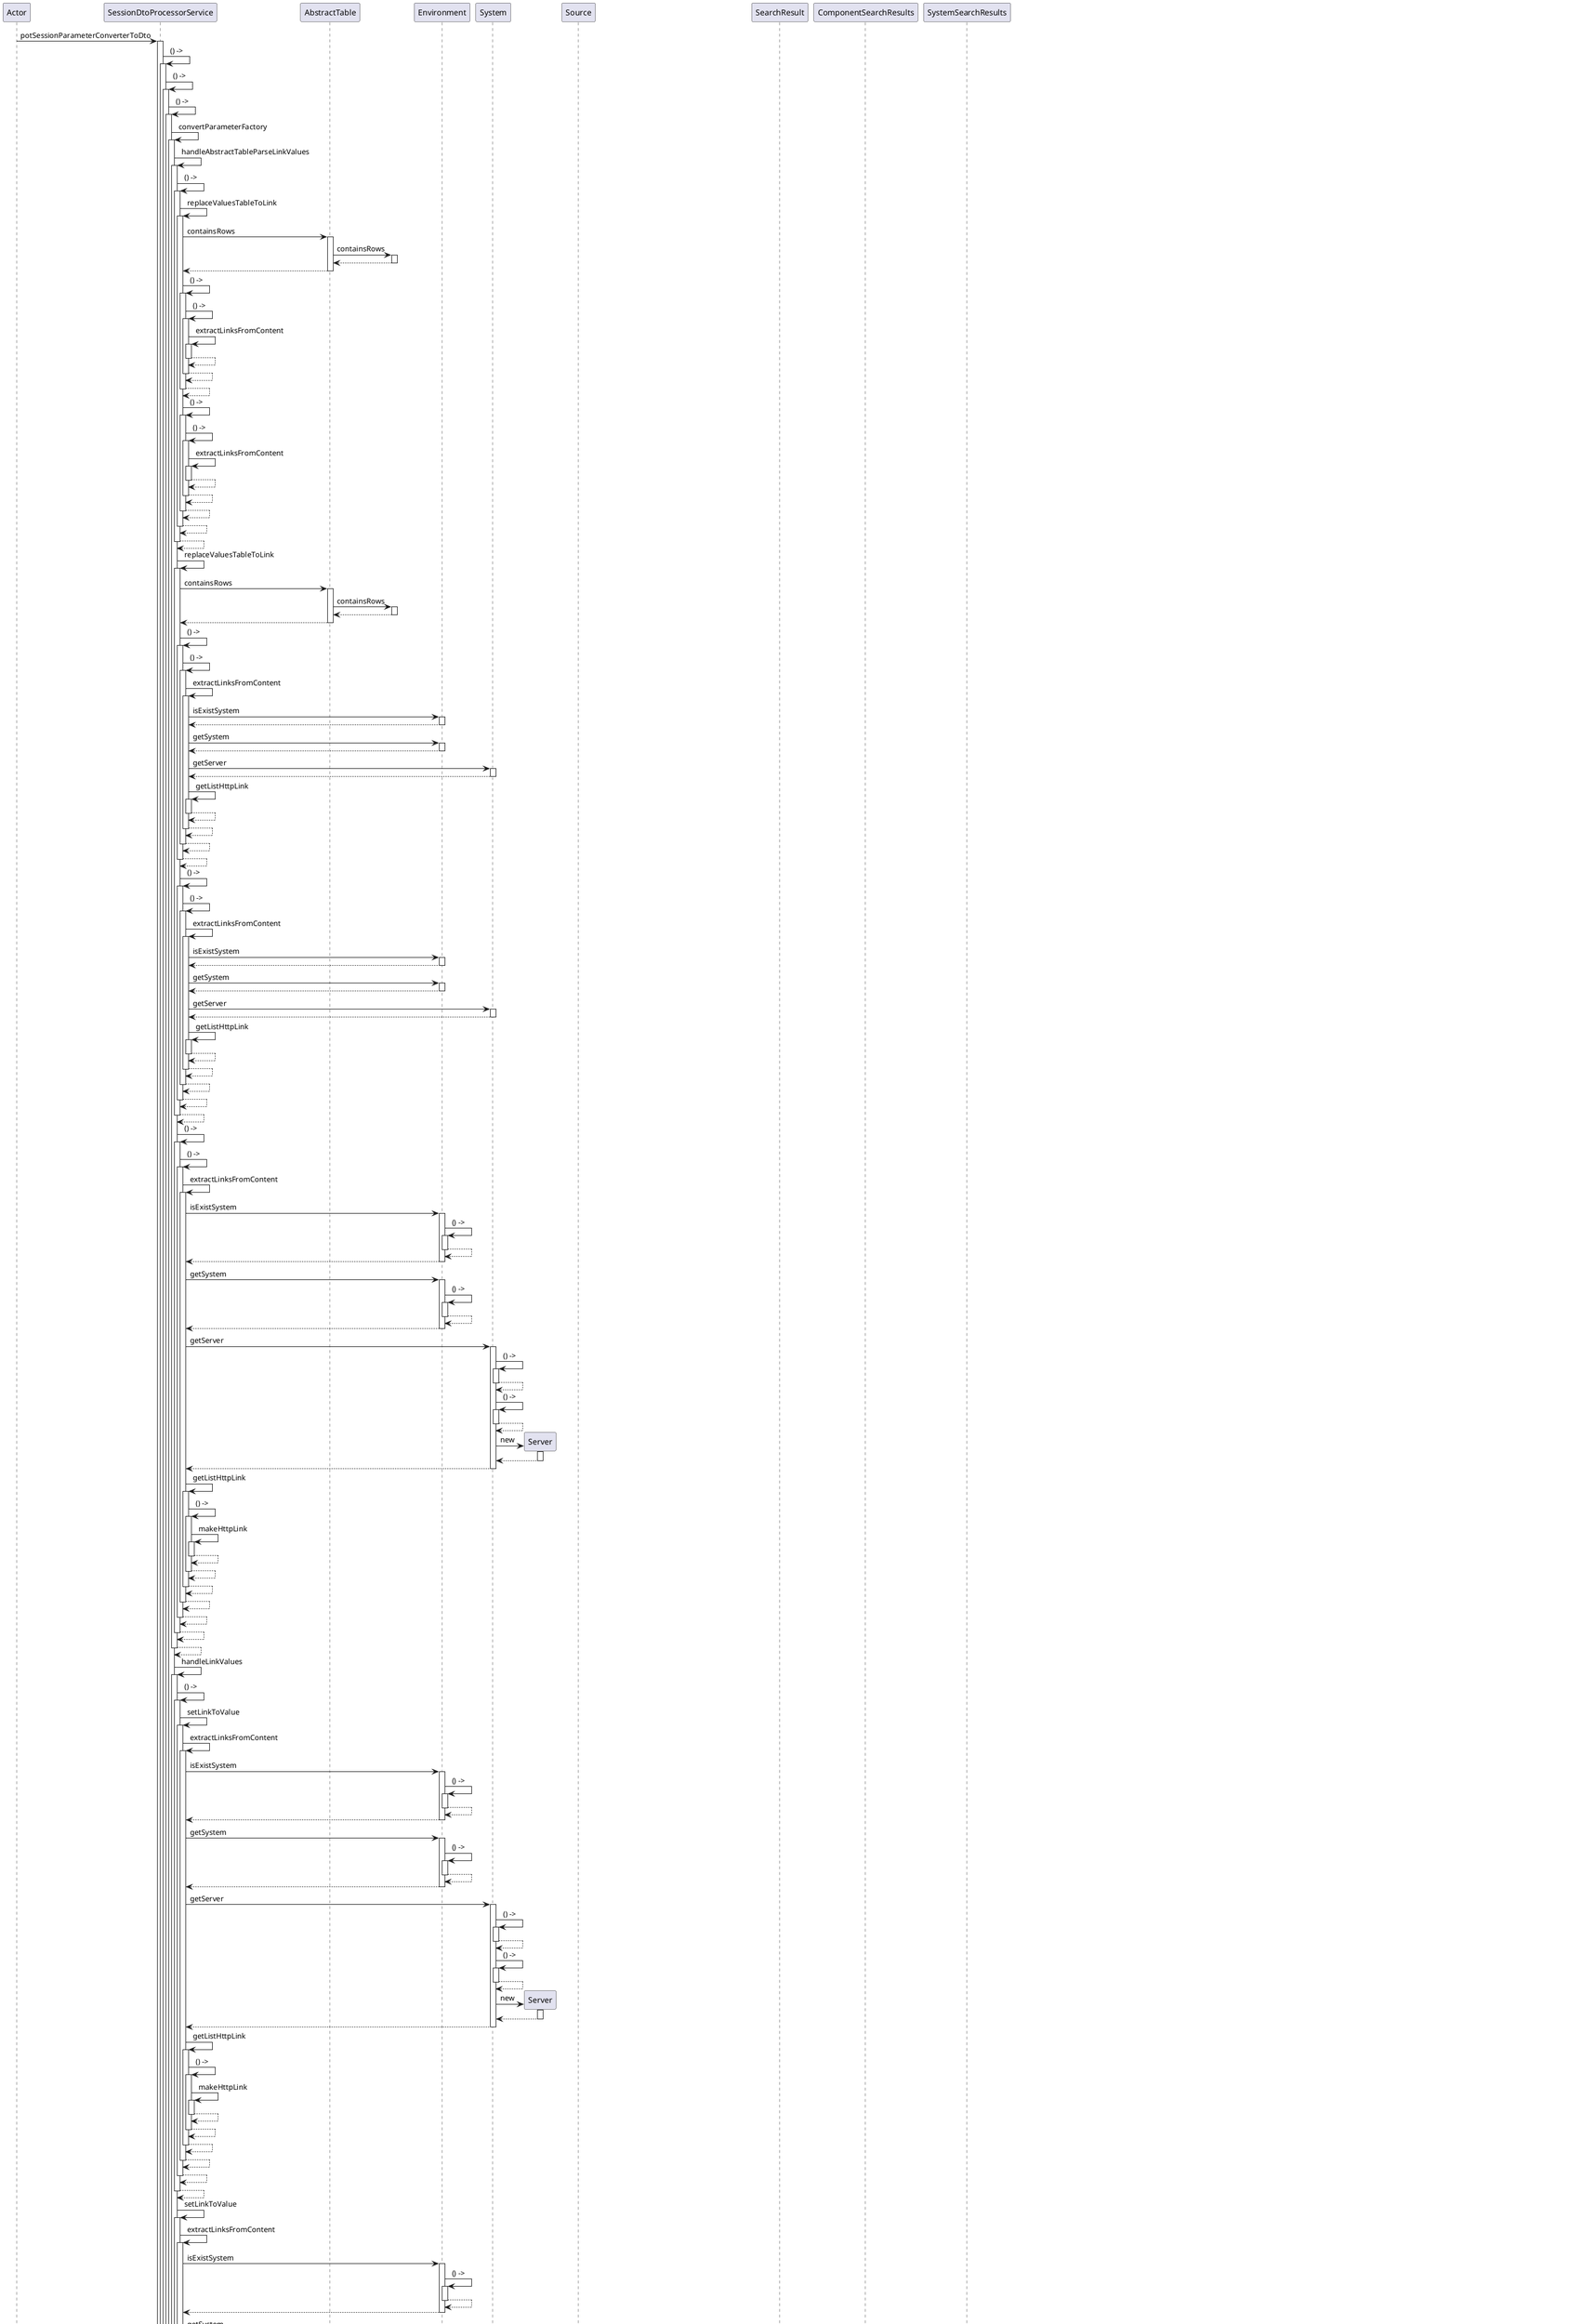 @startuml
participant Actor
Actor -> SessionDtoProcessorService : potSessionParameterConverterToDto
activate SessionDtoProcessorService
SessionDtoProcessorService -> SessionDtoProcessorService : () ->
activate SessionDtoProcessorService
SessionDtoProcessorService -> SessionDtoProcessorService : () ->
activate SessionDtoProcessorService
SessionDtoProcessorService -> SessionDtoProcessorService : () ->
activate SessionDtoProcessorService
SessionDtoProcessorService -> SessionDtoProcessorService : convertParameterFactory
activate SessionDtoProcessorService
SessionDtoProcessorService -> SessionDtoProcessorService : handleAbstractTableParseLinkValues
activate SessionDtoProcessorService
SessionDtoProcessorService -> SessionDtoProcessorService : () ->
activate SessionDtoProcessorService
SessionDtoProcessorService -> SessionDtoProcessorService : replaceValuesTableToLink
activate SessionDtoProcessorService
SessionDtoProcessorService -> AbstractTable : containsRows
activate AbstractTable
AbstractTable -> Table : containsRows
activate Table
Table --> AbstractTable
deactivate Table
AbstractTable --> SessionDtoProcessorService
deactivate AbstractTable
SessionDtoProcessorService -> SessionDtoProcessorService : () ->
activate SessionDtoProcessorService
SessionDtoProcessorService -> SessionDtoProcessorService : () ->
activate SessionDtoProcessorService
SessionDtoProcessorService -> SessionDtoProcessorService : extractLinksFromContent
activate SessionDtoProcessorService
SessionDtoProcessorService --> SessionDtoProcessorService
deactivate SessionDtoProcessorService
SessionDtoProcessorService --> SessionDtoProcessorService
deactivate SessionDtoProcessorService
SessionDtoProcessorService --> SessionDtoProcessorService
deactivate SessionDtoProcessorService
SessionDtoProcessorService -> SessionDtoProcessorService : () ->
activate SessionDtoProcessorService
SessionDtoProcessorService -> SessionDtoProcessorService : () ->
activate SessionDtoProcessorService
SessionDtoProcessorService -> SessionDtoProcessorService : extractLinksFromContent
activate SessionDtoProcessorService
SessionDtoProcessorService --> SessionDtoProcessorService
deactivate SessionDtoProcessorService
SessionDtoProcessorService --> SessionDtoProcessorService
deactivate SessionDtoProcessorService
SessionDtoProcessorService --> SessionDtoProcessorService
deactivate SessionDtoProcessorService
SessionDtoProcessorService --> SessionDtoProcessorService
deactivate SessionDtoProcessorService
SessionDtoProcessorService --> SessionDtoProcessorService
deactivate SessionDtoProcessorService
SessionDtoProcessorService -> SessionDtoProcessorService : replaceValuesTableToLink
activate SessionDtoProcessorService
SessionDtoProcessorService -> AbstractTable : containsRows
activate AbstractTable
AbstractTable -> Table : containsRows
activate Table
Table --> AbstractTable
deactivate Table
AbstractTable --> SessionDtoProcessorService
deactivate AbstractTable
SessionDtoProcessorService -> SessionDtoProcessorService : () ->
activate SessionDtoProcessorService
SessionDtoProcessorService -> SessionDtoProcessorService : () ->
activate SessionDtoProcessorService
SessionDtoProcessorService -> SessionDtoProcessorService : extractLinksFromContent
activate SessionDtoProcessorService
SessionDtoProcessorService -> Environment : isExistSystem
activate Environment
Environment --> SessionDtoProcessorService
deactivate Environment
SessionDtoProcessorService -> Environment : getSystem
activate Environment
Environment --> SessionDtoProcessorService
deactivate Environment
SessionDtoProcessorService -> System : getServer
activate System
System --> SessionDtoProcessorService
deactivate System
SessionDtoProcessorService -> SessionDtoProcessorService : getListHttpLink
activate SessionDtoProcessorService
SessionDtoProcessorService --> SessionDtoProcessorService
deactivate SessionDtoProcessorService
SessionDtoProcessorService --> SessionDtoProcessorService
deactivate SessionDtoProcessorService
SessionDtoProcessorService --> SessionDtoProcessorService
deactivate SessionDtoProcessorService
SessionDtoProcessorService --> SessionDtoProcessorService
deactivate SessionDtoProcessorService
SessionDtoProcessorService -> SessionDtoProcessorService : () ->
activate SessionDtoProcessorService
SessionDtoProcessorService -> SessionDtoProcessorService : () ->
activate SessionDtoProcessorService
SessionDtoProcessorService -> SessionDtoProcessorService : extractLinksFromContent
activate SessionDtoProcessorService
SessionDtoProcessorService -> Environment : isExistSystem
activate Environment
Environment --> SessionDtoProcessorService
deactivate Environment
SessionDtoProcessorService -> Environment : getSystem
activate Environment
Environment --> SessionDtoProcessorService
deactivate Environment
SessionDtoProcessorService -> System : getServer
activate System
System --> SessionDtoProcessorService
deactivate System
SessionDtoProcessorService -> SessionDtoProcessorService : getListHttpLink
activate SessionDtoProcessorService
SessionDtoProcessorService --> SessionDtoProcessorService
deactivate SessionDtoProcessorService
SessionDtoProcessorService --> SessionDtoProcessorService
deactivate SessionDtoProcessorService
SessionDtoProcessorService --> SessionDtoProcessorService
deactivate SessionDtoProcessorService
SessionDtoProcessorService --> SessionDtoProcessorService
deactivate SessionDtoProcessorService
SessionDtoProcessorService --> SessionDtoProcessorService
deactivate SessionDtoProcessorService
SessionDtoProcessorService -> SessionDtoProcessorService : () ->
activate SessionDtoProcessorService
SessionDtoProcessorService -> SessionDtoProcessorService : () ->
activate SessionDtoProcessorService
SessionDtoProcessorService -> SessionDtoProcessorService : extractLinksFromContent
activate SessionDtoProcessorService
SessionDtoProcessorService -> Environment : isExistSystem
activate Environment
Environment -> Environment : () ->
activate Environment
Environment --> Environment
deactivate Environment
Environment --> SessionDtoProcessorService
deactivate Environment
SessionDtoProcessorService -> Environment : getSystem
activate Environment
Environment -> Environment : () ->
activate Environment
Environment --> Environment
deactivate Environment
Environment --> SessionDtoProcessorService
deactivate Environment
SessionDtoProcessorService -> System : getServer
activate System
System -> System : () ->
activate System
System --> System
deactivate System
System -> System : () ->
activate System
System --> System
deactivate System
create Server
System -> Server : new
activate Server
Server --> System
deactivate Server
System --> SessionDtoProcessorService
deactivate System
SessionDtoProcessorService -> SessionDtoProcessorService : getListHttpLink
activate SessionDtoProcessorService
SessionDtoProcessorService -> SessionDtoProcessorService : () ->
activate SessionDtoProcessorService
SessionDtoProcessorService -> SessionDtoProcessorService : makeHttpLink
activate SessionDtoProcessorService
SessionDtoProcessorService --> SessionDtoProcessorService
deactivate SessionDtoProcessorService
SessionDtoProcessorService --> SessionDtoProcessorService
deactivate SessionDtoProcessorService
SessionDtoProcessorService --> SessionDtoProcessorService
deactivate SessionDtoProcessorService
SessionDtoProcessorService --> SessionDtoProcessorService
deactivate SessionDtoProcessorService
SessionDtoProcessorService --> SessionDtoProcessorService
deactivate SessionDtoProcessorService
SessionDtoProcessorService --> SessionDtoProcessorService
deactivate SessionDtoProcessorService
SessionDtoProcessorService --> SessionDtoProcessorService
deactivate SessionDtoProcessorService
SessionDtoProcessorService -> SessionDtoProcessorService : handleLinkValues
activate SessionDtoProcessorService
SessionDtoProcessorService -> SessionDtoProcessorService : () ->
activate SessionDtoProcessorService
SessionDtoProcessorService -> SessionDtoProcessorService : setLinkToValue
activate SessionDtoProcessorService
SessionDtoProcessorService -> SessionDtoProcessorService : extractLinksFromContent
activate SessionDtoProcessorService
SessionDtoProcessorService -> Environment : isExistSystem
activate Environment
Environment -> Environment : () ->
activate Environment
Environment --> Environment
deactivate Environment
Environment --> SessionDtoProcessorService
deactivate Environment
SessionDtoProcessorService -> Environment : getSystem
activate Environment
Environment -> Environment : () ->
activate Environment
Environment --> Environment
deactivate Environment
Environment --> SessionDtoProcessorService
deactivate Environment
SessionDtoProcessorService -> System : getServer
activate System
System -> System : () ->
activate System
System --> System
deactivate System
System -> System : () ->
activate System
System --> System
deactivate System
create Server
System -> Server : new
activate Server
Server --> System
deactivate Server
System --> SessionDtoProcessorService
deactivate System
SessionDtoProcessorService -> SessionDtoProcessorService : getListHttpLink
activate SessionDtoProcessorService
SessionDtoProcessorService -> SessionDtoProcessorService : () ->
activate SessionDtoProcessorService
SessionDtoProcessorService -> SessionDtoProcessorService : makeHttpLink
activate SessionDtoProcessorService
SessionDtoProcessorService --> SessionDtoProcessorService
deactivate SessionDtoProcessorService
SessionDtoProcessorService --> SessionDtoProcessorService
deactivate SessionDtoProcessorService
SessionDtoProcessorService --> SessionDtoProcessorService
deactivate SessionDtoProcessorService
SessionDtoProcessorService --> SessionDtoProcessorService
deactivate SessionDtoProcessorService
SessionDtoProcessorService --> SessionDtoProcessorService
deactivate SessionDtoProcessorService
SessionDtoProcessorService --> SessionDtoProcessorService
deactivate SessionDtoProcessorService
SessionDtoProcessorService -> SessionDtoProcessorService : setLinkToValue
activate SessionDtoProcessorService
SessionDtoProcessorService -> SessionDtoProcessorService : extractLinksFromContent
activate SessionDtoProcessorService
SessionDtoProcessorService -> Environment : isExistSystem
activate Environment
Environment -> Environment : () ->
activate Environment
Environment --> Environment
deactivate Environment
Environment --> SessionDtoProcessorService
deactivate Environment
SessionDtoProcessorService -> Environment : getSystem
activate Environment
Environment -> Environment : () ->
activate Environment
Environment --> Environment
deactivate Environment
Environment --> SessionDtoProcessorService
deactivate Environment
SessionDtoProcessorService -> System : getServer
activate System
System -> System : () ->
activate System
System --> System
deactivate System
System -> System : () ->
activate System
System --> System
deactivate System
create Server
System -> Server : new
activate Server
Server --> System
deactivate Server
System --> SessionDtoProcessorService
deactivate System
SessionDtoProcessorService -> SessionDtoProcessorService : getListHttpLink
activate SessionDtoProcessorService
SessionDtoProcessorService -> SessionDtoProcessorService : () ->
activate SessionDtoProcessorService
SessionDtoProcessorService -> SessionDtoProcessorService : makeHttpLink
activate SessionDtoProcessorService
SessionDtoProcessorService --> SessionDtoProcessorService
deactivate SessionDtoProcessorService
SessionDtoProcessorService --> SessionDtoProcessorService
deactivate SessionDtoProcessorService
SessionDtoProcessorService --> SessionDtoProcessorService
deactivate SessionDtoProcessorService
SessionDtoProcessorService --> SessionDtoProcessorService
deactivate SessionDtoProcessorService
SessionDtoProcessorService --> SessionDtoProcessorService
deactivate SessionDtoProcessorService
SessionDtoProcessorService --> SessionDtoProcessorService
deactivate SessionDtoProcessorService
SessionDtoProcessorService -> SessionDtoProcessorService : handleLogCollectorValues
activate SessionDtoProcessorService
SessionDtoProcessorService -> Source : getSettingsByType
activate Source
Source -> Source : () ->
activate Source
Source --> Source
deactivate Source
Source -> Source : () ->
activate Source
create SourceSettingNotFoundException
Source -> SourceSettingNotFoundException : new
activate SourceSettingNotFoundException
SourceSettingNotFoundException --> Source
deactivate SourceSettingNotFoundException
Source --> Source
deactivate Source
Source --> SessionDtoProcessorService
deactivate Source
SessionDtoProcessorService -> SessionDtoProcessorService : () ->
activate SessionDtoProcessorService
create Table
SessionDtoProcessorService -> Table : new
activate Table
Table --> SessionDtoProcessorService
deactivate Table
SessionDtoProcessorService -> SessionDtoProcessorService : prepareTableHeader
activate SessionDtoProcessorService
SessionDtoProcessorService --> SessionDtoProcessorService
deactivate SessionDtoProcessorService
SessionDtoProcessorService -> SessionDtoProcessorService : handleResponseLcErrors
activate SessionDtoProcessorService
SessionDtoProcessorService -> SearchResult : hasError
activate SearchResult
SearchResult --> SessionDtoProcessorService
deactivate SearchResult
SessionDtoProcessorService -> SessionDtoProcessorService : () ->
activate SessionDtoProcessorService
SessionDtoProcessorService -> ComponentSearchResults : hasError
activate ComponentSearchResults
ComponentSearchResults --> SessionDtoProcessorService
deactivate ComponentSearchResults
SessionDtoProcessorService -> SessionDtoProcessorService : () ->
activate SessionDtoProcessorService
SessionDtoProcessorService -> SystemSearchResults : hasError
activate SystemSearchResults
SystemSearchResults --> SessionDtoProcessorService
deactivate SystemSearchResults
SessionDtoProcessorService --> SessionDtoProcessorService
deactivate SessionDtoProcessorService
SessionDtoProcessorService --> SessionDtoProcessorService
deactivate SessionDtoProcessorService
SessionDtoProcessorService --> SessionDtoProcessorService
deactivate SessionDtoProcessorService
create ErrorValueObject
SessionDtoProcessorService -> ErrorValueObject : new
activate ErrorValueObject
ErrorValueObject --> SessionDtoProcessorService
deactivate ErrorValueObject
SessionDtoProcessorService -> SessionDtoProcessorService : buildLcTable
activate SessionDtoProcessorService
SessionDtoProcessorService -> SessionDtoProcessorService : () ->
activate SessionDtoProcessorService
SessionDtoProcessorService -> SessionDtoProcessorService : () ->
activate SessionDtoProcessorService
SessionDtoProcessorService -> SessionDtoProcessorService : () ->
activate SessionDtoProcessorService
SessionDtoProcessorService -> SessionDtoProcessorService : () ->
activate SessionDtoProcessorService
SessionDtoProcessorService --> SessionDtoProcessorService
deactivate SessionDtoProcessorService
SessionDtoProcessorService --> SessionDtoProcessorService
deactivate SessionDtoProcessorService
SessionDtoProcessorService --> SessionDtoProcessorService
deactivate SessionDtoProcessorService
SessionDtoProcessorService --> SessionDtoProcessorService
deactivate SessionDtoProcessorService
create SimpleValueObject
SessionDtoProcessorService -> SimpleValueObject : new
activate SimpleValueObject
SimpleValueObject --> SessionDtoProcessorService
deactivate SimpleValueObject
create TableValueObject
SessionDtoProcessorService -> TableValueObject : new
activate TableValueObject
TableValueObject --> SessionDtoProcessorService
deactivate TableValueObject
SessionDtoProcessorService --> SessionDtoProcessorService
deactivate SessionDtoProcessorService
SessionDtoProcessorService --> SessionDtoProcessorService
deactivate SessionDtoProcessorService
SessionDtoProcessorService --> SessionDtoProcessorService
deactivate SessionDtoProcessorService
SessionDtoProcessorService --> SessionDtoProcessorService
deactivate SessionDtoProcessorService
SessionDtoProcessorService --> SessionDtoProcessorService
deactivate SessionDtoProcessorService
SessionDtoProcessorService --> SessionDtoProcessorService
deactivate SessionDtoProcessorService
SessionDtoProcessorService --> SessionDtoProcessorService
deactivate SessionDtoProcessorService
create SessionDto
SessionDtoProcessorService -> SessionDto : new
activate SessionDto
create PageDto
SessionDto -> PageDto : new
activate PageDto
PageDto -> PageDto : createTabsDto
activate PageDto
PageDto -> PageDto : () ->
activate PageDto
PageDto -> PageDto : () ->
activate PageDto
PageDto --> PageDto
deactivate PageDto
PageDto -> PageDto : () ->
activate PageDto
PageDto --> PageDto
deactivate PageDto
PageDto --> PageDto
deactivate PageDto
PageDto -> PageDto : () ->
activate PageDto
create TabDto
PageDto -> TabDto : new
activate TabDto
TabDto -> TabDto : creatGroupsDto
activate TabDto
TabDto -> TabDto : () ->
activate TabDto
TabDto --> TabDto
deactivate TabDto
TabDto -> TabDto : () ->
activate TabDto
TabDto --> TabDto
deactivate TabDto
TabDto -> TabDto : () ->
activate TabDto
TabDto --> TabDto
deactivate TabDto
TabDto -> TabDto : () ->
activate TabDto
create GroupDto
TabDto -> GroupDto : new
activate GroupDto
GroupDto --> TabDto
deactivate GroupDto
TabDto --> TabDto
deactivate TabDto
TabDto -> TabDto : fillGroups
activate TabDto
TabDto -> TabDto : () ->
activate TabDto
TabDto -> TabDto : () ->
activate TabDto
TabDto --> TabDto
deactivate TabDto
TabDto -> GroupDto : addSutParameter
activate GroupDto
create SutParameterDto
GroupDto -> SutParameterDto : new
activate SutParameterDto
SutParameterDto --> GroupDto
deactivate SutParameterDto
GroupDto --> TabDto
deactivate GroupDto
TabDto --> TabDto
deactivate TabDto
TabDto --> TabDto
deactivate TabDto
TabDto --> TabDto
deactivate TabDto
TabDto --> PageDto
deactivate TabDto
PageDto --> PageDto
deactivate PageDto
PageDto --> PageDto
deactivate PageDto
PageDto --> SessionDto
deactivate PageDto
SessionDto --> SessionDtoProcessorService
deactivate SessionDto
return
@enduml